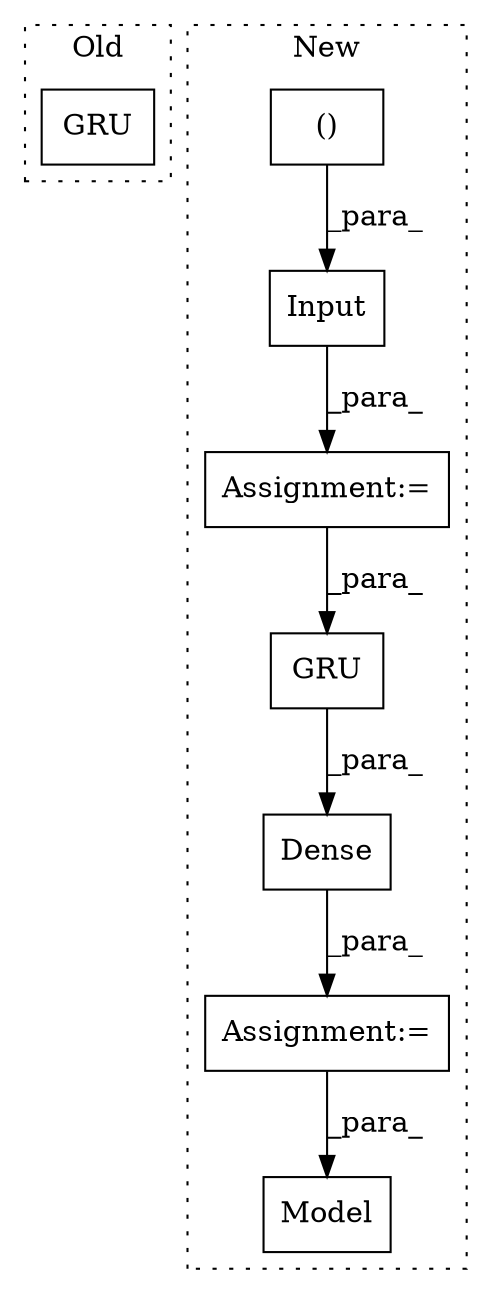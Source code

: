 digraph G {
subgraph cluster0 {
1 [label="GRU" a="32" s="1833,1916" l="4,1" shape="box"];
label = "Old";
style="dotted";
}
subgraph cluster1 {
2 [label="Model" a="32" s="2216,2236" l="6,1" shape="box"];
3 [label="()" a="106" s="2022" l="40" shape="box"];
4 [label="Input" a="32" s="2011,2062" l="11,2" shape="box"];
5 [label="Assignment:=" a="7" s="2189" l="1" shape="box"];
6 [label="GRU" a="32" s="2074,2084" l="4,1" shape="box"];
7 [label="Dense" a="32" s="2190,2203" l="6,1" shape="box"];
8 [label="Assignment:=" a="7" s="2010" l="1" shape="box"];
label = "New";
style="dotted";
}
3 -> 4 [label="_para_"];
4 -> 8 [label="_para_"];
5 -> 2 [label="_para_"];
6 -> 7 [label="_para_"];
7 -> 5 [label="_para_"];
8 -> 6 [label="_para_"];
}